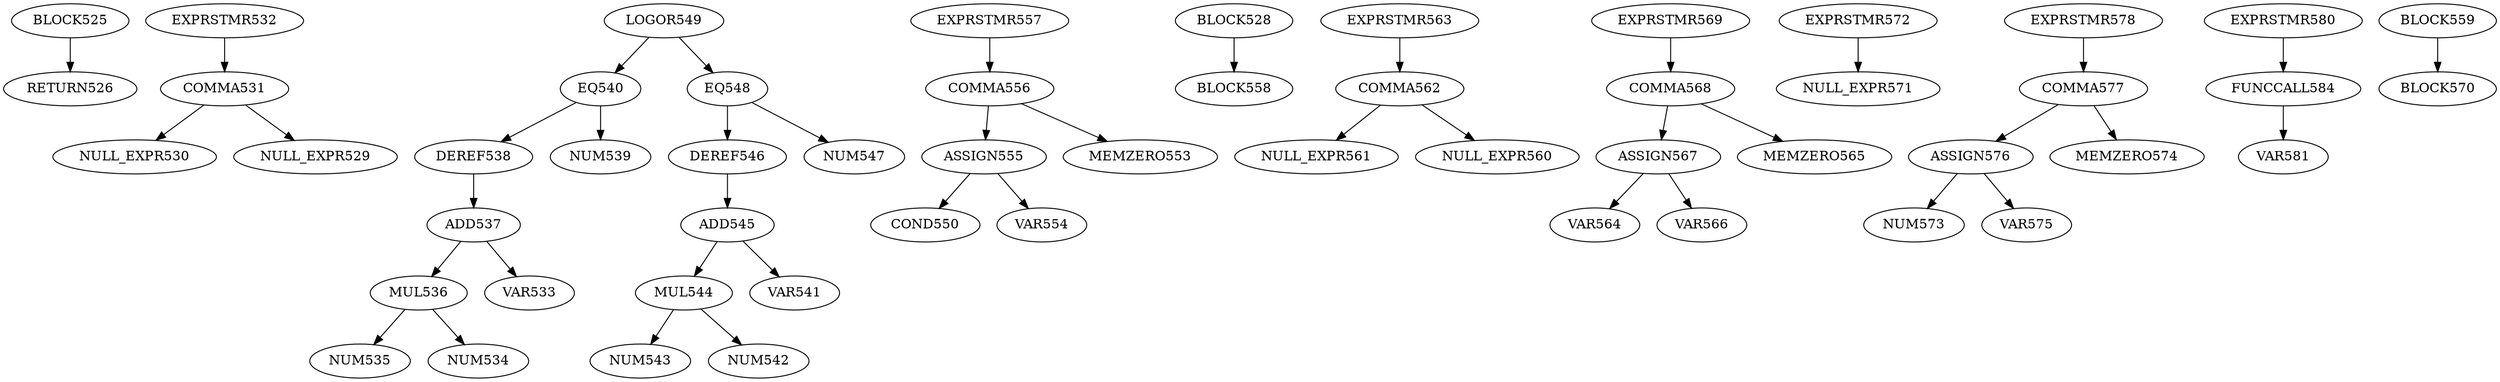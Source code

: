 digraph A { 
BLOCK525 -> RETURN526
COMMA531 -> NULL_EXPR530
COMMA531 -> NULL_EXPR529
EXPRSTMR532 -> COMMA531
MUL536 -> NUM535
MUL536 -> NUM534
ADD537 -> MUL536
ADD537 -> VAR533
DEREF538 -> ADD537
EQ540 -> NUM539
EQ540 -> DEREF538
MUL544 -> NUM543
MUL544 -> NUM542
ADD545 -> MUL544
ADD545 -> VAR541
DEREF546 -> ADD545
EQ548 -> NUM547
EQ548 -> DEREF546
LOGOR549 -> EQ548
LOGOR549 -> EQ540
ASSIGN555 -> COND550
ASSIGN555 -> VAR554
COMMA556 -> ASSIGN555
COMMA556 -> MEMZERO553
EXPRSTMR557 -> COMMA556
BLOCK528 -> BLOCK558
COMMA562 -> NULL_EXPR561
COMMA562 -> NULL_EXPR560
EXPRSTMR563 -> COMMA562
ASSIGN567 -> VAR564
ASSIGN567 -> VAR566
COMMA568 -> ASSIGN567
COMMA568 -> MEMZERO565
EXPRSTMR569 -> COMMA568
EXPRSTMR572 -> NULL_EXPR571
ASSIGN576 -> NUM573
ASSIGN576 -> VAR575
COMMA577 -> ASSIGN576
COMMA577 -> MEMZERO574
EXPRSTMR578 -> COMMA577
FUNCCALL584 -> VAR581
EXPRSTMR580 -> FUNCCALL584
BLOCK559 -> BLOCK570
}
